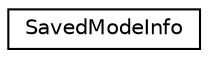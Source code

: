digraph "Graphical Class Hierarchy"
{
  edge [fontname="Helvetica",fontsize="10",labelfontname="Helvetica",labelfontsize="10"];
  node [fontname="Helvetica",fontsize="10",shape=record];
  rankdir="LR";
  Node1 [label="SavedModeInfo",height=0.2,width=0.4,color="black", fillcolor="white", style="filled",URL="$struct_saved_mode_info.html"];
}

